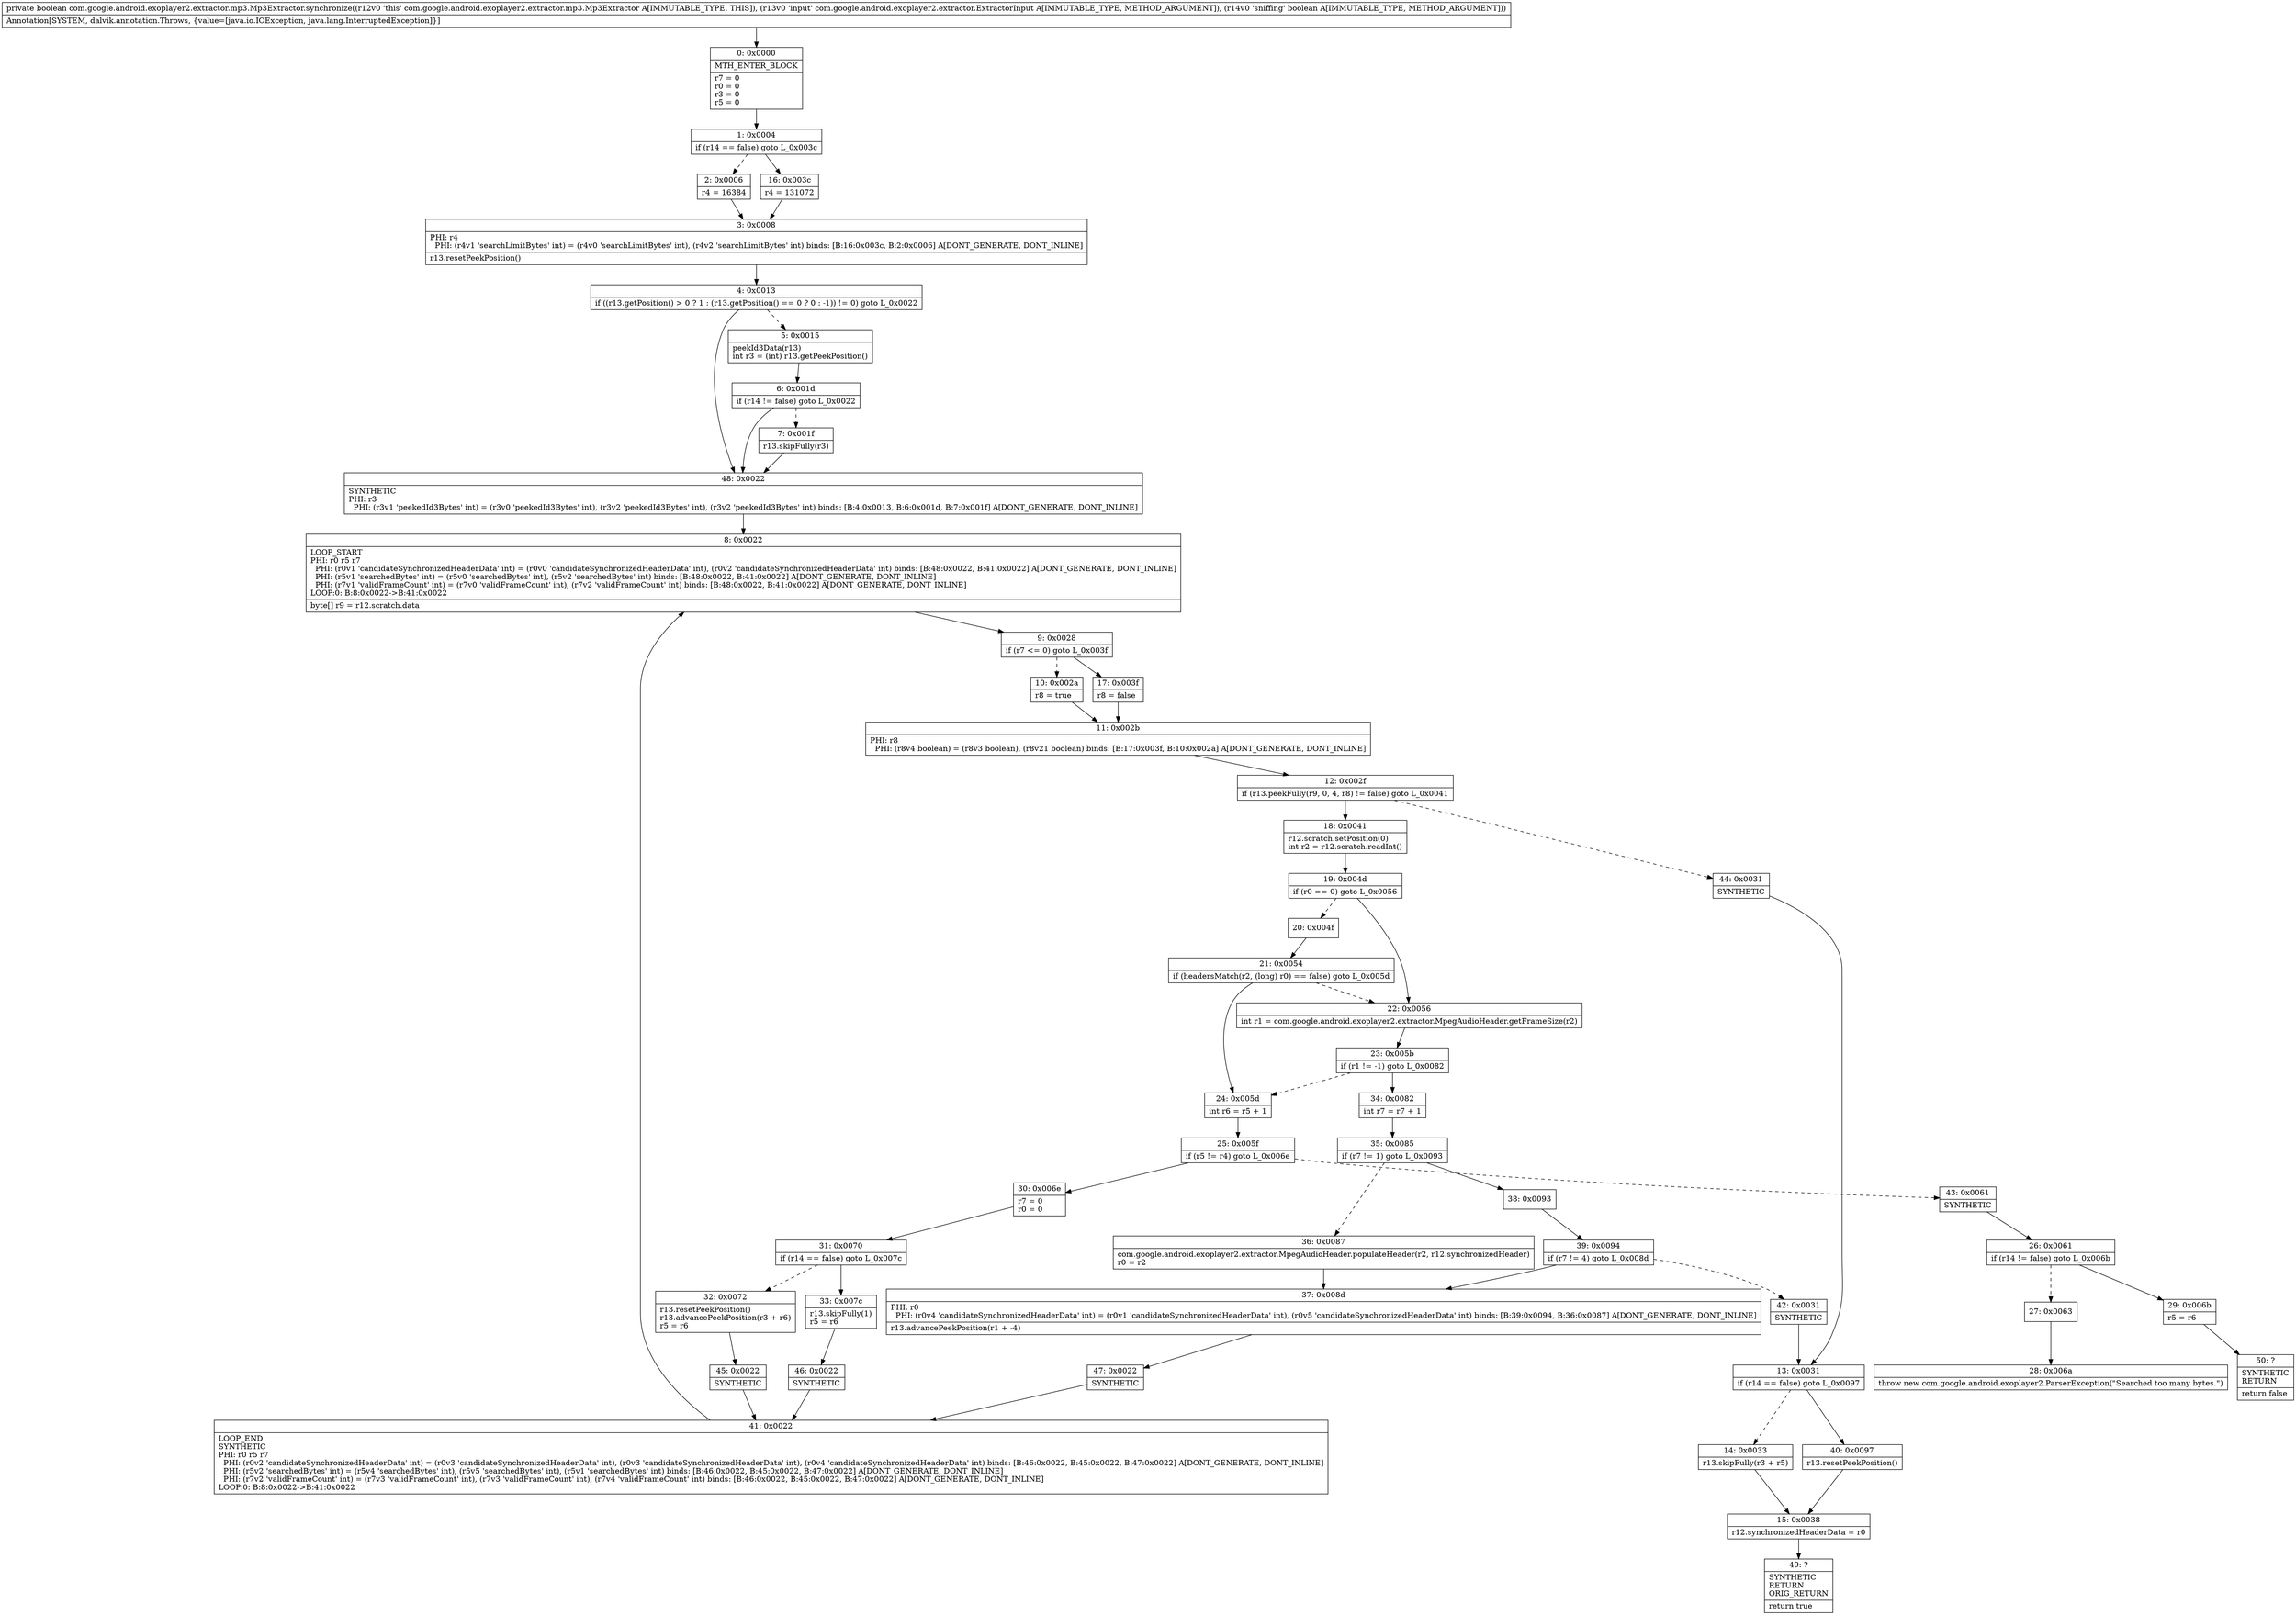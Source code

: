 digraph "CFG forcom.google.android.exoplayer2.extractor.mp3.Mp3Extractor.synchronize(Lcom\/google\/android\/exoplayer2\/extractor\/ExtractorInput;Z)Z" {
Node_0 [shape=record,label="{0\:\ 0x0000|MTH_ENTER_BLOCK\l|r7 = 0\lr0 = 0\lr3 = 0\lr5 = 0\l}"];
Node_1 [shape=record,label="{1\:\ 0x0004|if (r14 == false) goto L_0x003c\l}"];
Node_2 [shape=record,label="{2\:\ 0x0006|r4 = 16384\l}"];
Node_3 [shape=record,label="{3\:\ 0x0008|PHI: r4 \l  PHI: (r4v1 'searchLimitBytes' int) = (r4v0 'searchLimitBytes' int), (r4v2 'searchLimitBytes' int) binds: [B:16:0x003c, B:2:0x0006] A[DONT_GENERATE, DONT_INLINE]\l|r13.resetPeekPosition()\l}"];
Node_4 [shape=record,label="{4\:\ 0x0013|if ((r13.getPosition() \> 0 ? 1 : (r13.getPosition() == 0 ? 0 : \-1)) != 0) goto L_0x0022\l}"];
Node_5 [shape=record,label="{5\:\ 0x0015|peekId3Data(r13)\lint r3 = (int) r13.getPeekPosition()\l}"];
Node_6 [shape=record,label="{6\:\ 0x001d|if (r14 != false) goto L_0x0022\l}"];
Node_7 [shape=record,label="{7\:\ 0x001f|r13.skipFully(r3)\l}"];
Node_8 [shape=record,label="{8\:\ 0x0022|LOOP_START\lPHI: r0 r5 r7 \l  PHI: (r0v1 'candidateSynchronizedHeaderData' int) = (r0v0 'candidateSynchronizedHeaderData' int), (r0v2 'candidateSynchronizedHeaderData' int) binds: [B:48:0x0022, B:41:0x0022] A[DONT_GENERATE, DONT_INLINE]\l  PHI: (r5v1 'searchedBytes' int) = (r5v0 'searchedBytes' int), (r5v2 'searchedBytes' int) binds: [B:48:0x0022, B:41:0x0022] A[DONT_GENERATE, DONT_INLINE]\l  PHI: (r7v1 'validFrameCount' int) = (r7v0 'validFrameCount' int), (r7v2 'validFrameCount' int) binds: [B:48:0x0022, B:41:0x0022] A[DONT_GENERATE, DONT_INLINE]\lLOOP:0: B:8:0x0022\-\>B:41:0x0022\l|byte[] r9 = r12.scratch.data\l}"];
Node_9 [shape=record,label="{9\:\ 0x0028|if (r7 \<= 0) goto L_0x003f\l}"];
Node_10 [shape=record,label="{10\:\ 0x002a|r8 = true\l}"];
Node_11 [shape=record,label="{11\:\ 0x002b|PHI: r8 \l  PHI: (r8v4 boolean) = (r8v3 boolean), (r8v21 boolean) binds: [B:17:0x003f, B:10:0x002a] A[DONT_GENERATE, DONT_INLINE]\l}"];
Node_12 [shape=record,label="{12\:\ 0x002f|if (r13.peekFully(r9, 0, 4, r8) != false) goto L_0x0041\l}"];
Node_13 [shape=record,label="{13\:\ 0x0031|if (r14 == false) goto L_0x0097\l}"];
Node_14 [shape=record,label="{14\:\ 0x0033|r13.skipFully(r3 + r5)\l}"];
Node_15 [shape=record,label="{15\:\ 0x0038|r12.synchronizedHeaderData = r0\l}"];
Node_16 [shape=record,label="{16\:\ 0x003c|r4 = 131072\l}"];
Node_17 [shape=record,label="{17\:\ 0x003f|r8 = false\l}"];
Node_18 [shape=record,label="{18\:\ 0x0041|r12.scratch.setPosition(0)\lint r2 = r12.scratch.readInt()\l}"];
Node_19 [shape=record,label="{19\:\ 0x004d|if (r0 == 0) goto L_0x0056\l}"];
Node_20 [shape=record,label="{20\:\ 0x004f}"];
Node_21 [shape=record,label="{21\:\ 0x0054|if (headersMatch(r2, (long) r0) == false) goto L_0x005d\l}"];
Node_22 [shape=record,label="{22\:\ 0x0056|int r1 = com.google.android.exoplayer2.extractor.MpegAudioHeader.getFrameSize(r2)\l}"];
Node_23 [shape=record,label="{23\:\ 0x005b|if (r1 != \-1) goto L_0x0082\l}"];
Node_24 [shape=record,label="{24\:\ 0x005d|int r6 = r5 + 1\l}"];
Node_25 [shape=record,label="{25\:\ 0x005f|if (r5 != r4) goto L_0x006e\l}"];
Node_26 [shape=record,label="{26\:\ 0x0061|if (r14 != false) goto L_0x006b\l}"];
Node_27 [shape=record,label="{27\:\ 0x0063}"];
Node_28 [shape=record,label="{28\:\ 0x006a|throw new com.google.android.exoplayer2.ParserException(\"Searched too many bytes.\")\l}"];
Node_29 [shape=record,label="{29\:\ 0x006b|r5 = r6\l}"];
Node_30 [shape=record,label="{30\:\ 0x006e|r7 = 0\lr0 = 0\l}"];
Node_31 [shape=record,label="{31\:\ 0x0070|if (r14 == false) goto L_0x007c\l}"];
Node_32 [shape=record,label="{32\:\ 0x0072|r13.resetPeekPosition()\lr13.advancePeekPosition(r3 + r6)\lr5 = r6\l}"];
Node_33 [shape=record,label="{33\:\ 0x007c|r13.skipFully(1)\lr5 = r6\l}"];
Node_34 [shape=record,label="{34\:\ 0x0082|int r7 = r7 + 1\l}"];
Node_35 [shape=record,label="{35\:\ 0x0085|if (r7 != 1) goto L_0x0093\l}"];
Node_36 [shape=record,label="{36\:\ 0x0087|com.google.android.exoplayer2.extractor.MpegAudioHeader.populateHeader(r2, r12.synchronizedHeader)\lr0 = r2\l}"];
Node_37 [shape=record,label="{37\:\ 0x008d|PHI: r0 \l  PHI: (r0v4 'candidateSynchronizedHeaderData' int) = (r0v1 'candidateSynchronizedHeaderData' int), (r0v5 'candidateSynchronizedHeaderData' int) binds: [B:39:0x0094, B:36:0x0087] A[DONT_GENERATE, DONT_INLINE]\l|r13.advancePeekPosition(r1 + \-4)\l}"];
Node_38 [shape=record,label="{38\:\ 0x0093}"];
Node_39 [shape=record,label="{39\:\ 0x0094|if (r7 != 4) goto L_0x008d\l}"];
Node_40 [shape=record,label="{40\:\ 0x0097|r13.resetPeekPosition()\l}"];
Node_41 [shape=record,label="{41\:\ 0x0022|LOOP_END\lSYNTHETIC\lPHI: r0 r5 r7 \l  PHI: (r0v2 'candidateSynchronizedHeaderData' int) = (r0v3 'candidateSynchronizedHeaderData' int), (r0v3 'candidateSynchronizedHeaderData' int), (r0v4 'candidateSynchronizedHeaderData' int) binds: [B:46:0x0022, B:45:0x0022, B:47:0x0022] A[DONT_GENERATE, DONT_INLINE]\l  PHI: (r5v2 'searchedBytes' int) = (r5v4 'searchedBytes' int), (r5v5 'searchedBytes' int), (r5v1 'searchedBytes' int) binds: [B:46:0x0022, B:45:0x0022, B:47:0x0022] A[DONT_GENERATE, DONT_INLINE]\l  PHI: (r7v2 'validFrameCount' int) = (r7v3 'validFrameCount' int), (r7v3 'validFrameCount' int), (r7v4 'validFrameCount' int) binds: [B:46:0x0022, B:45:0x0022, B:47:0x0022] A[DONT_GENERATE, DONT_INLINE]\lLOOP:0: B:8:0x0022\-\>B:41:0x0022\l}"];
Node_42 [shape=record,label="{42\:\ 0x0031|SYNTHETIC\l}"];
Node_43 [shape=record,label="{43\:\ 0x0061|SYNTHETIC\l}"];
Node_44 [shape=record,label="{44\:\ 0x0031|SYNTHETIC\l}"];
Node_45 [shape=record,label="{45\:\ 0x0022|SYNTHETIC\l}"];
Node_46 [shape=record,label="{46\:\ 0x0022|SYNTHETIC\l}"];
Node_47 [shape=record,label="{47\:\ 0x0022|SYNTHETIC\l}"];
Node_48 [shape=record,label="{48\:\ 0x0022|SYNTHETIC\lPHI: r3 \l  PHI: (r3v1 'peekedId3Bytes' int) = (r3v0 'peekedId3Bytes' int), (r3v2 'peekedId3Bytes' int), (r3v2 'peekedId3Bytes' int) binds: [B:4:0x0013, B:6:0x001d, B:7:0x001f] A[DONT_GENERATE, DONT_INLINE]\l}"];
Node_49 [shape=record,label="{49\:\ ?|SYNTHETIC\lRETURN\lORIG_RETURN\l|return true\l}"];
Node_50 [shape=record,label="{50\:\ ?|SYNTHETIC\lRETURN\l|return false\l}"];
MethodNode[shape=record,label="{private boolean com.google.android.exoplayer2.extractor.mp3.Mp3Extractor.synchronize((r12v0 'this' com.google.android.exoplayer2.extractor.mp3.Mp3Extractor A[IMMUTABLE_TYPE, THIS]), (r13v0 'input' com.google.android.exoplayer2.extractor.ExtractorInput A[IMMUTABLE_TYPE, METHOD_ARGUMENT]), (r14v0 'sniffing' boolean A[IMMUTABLE_TYPE, METHOD_ARGUMENT]))  | Annotation[SYSTEM, dalvik.annotation.Throws, \{value=[java.io.IOException, java.lang.InterruptedException]\}]\l}"];
MethodNode -> Node_0;
Node_0 -> Node_1;
Node_1 -> Node_2[style=dashed];
Node_1 -> Node_16;
Node_2 -> Node_3;
Node_3 -> Node_4;
Node_4 -> Node_5[style=dashed];
Node_4 -> Node_48;
Node_5 -> Node_6;
Node_6 -> Node_7[style=dashed];
Node_6 -> Node_48;
Node_7 -> Node_48;
Node_8 -> Node_9;
Node_9 -> Node_10[style=dashed];
Node_9 -> Node_17;
Node_10 -> Node_11;
Node_11 -> Node_12;
Node_12 -> Node_18;
Node_12 -> Node_44[style=dashed];
Node_13 -> Node_14[style=dashed];
Node_13 -> Node_40;
Node_14 -> Node_15;
Node_15 -> Node_49;
Node_16 -> Node_3;
Node_17 -> Node_11;
Node_18 -> Node_19;
Node_19 -> Node_20[style=dashed];
Node_19 -> Node_22;
Node_20 -> Node_21;
Node_21 -> Node_22[style=dashed];
Node_21 -> Node_24;
Node_22 -> Node_23;
Node_23 -> Node_24[style=dashed];
Node_23 -> Node_34;
Node_24 -> Node_25;
Node_25 -> Node_30;
Node_25 -> Node_43[style=dashed];
Node_26 -> Node_27[style=dashed];
Node_26 -> Node_29;
Node_27 -> Node_28;
Node_29 -> Node_50;
Node_30 -> Node_31;
Node_31 -> Node_32[style=dashed];
Node_31 -> Node_33;
Node_32 -> Node_45;
Node_33 -> Node_46;
Node_34 -> Node_35;
Node_35 -> Node_36[style=dashed];
Node_35 -> Node_38;
Node_36 -> Node_37;
Node_37 -> Node_47;
Node_38 -> Node_39;
Node_39 -> Node_37;
Node_39 -> Node_42[style=dashed];
Node_40 -> Node_15;
Node_41 -> Node_8;
Node_42 -> Node_13;
Node_43 -> Node_26;
Node_44 -> Node_13;
Node_45 -> Node_41;
Node_46 -> Node_41;
Node_47 -> Node_41;
Node_48 -> Node_8;
}

